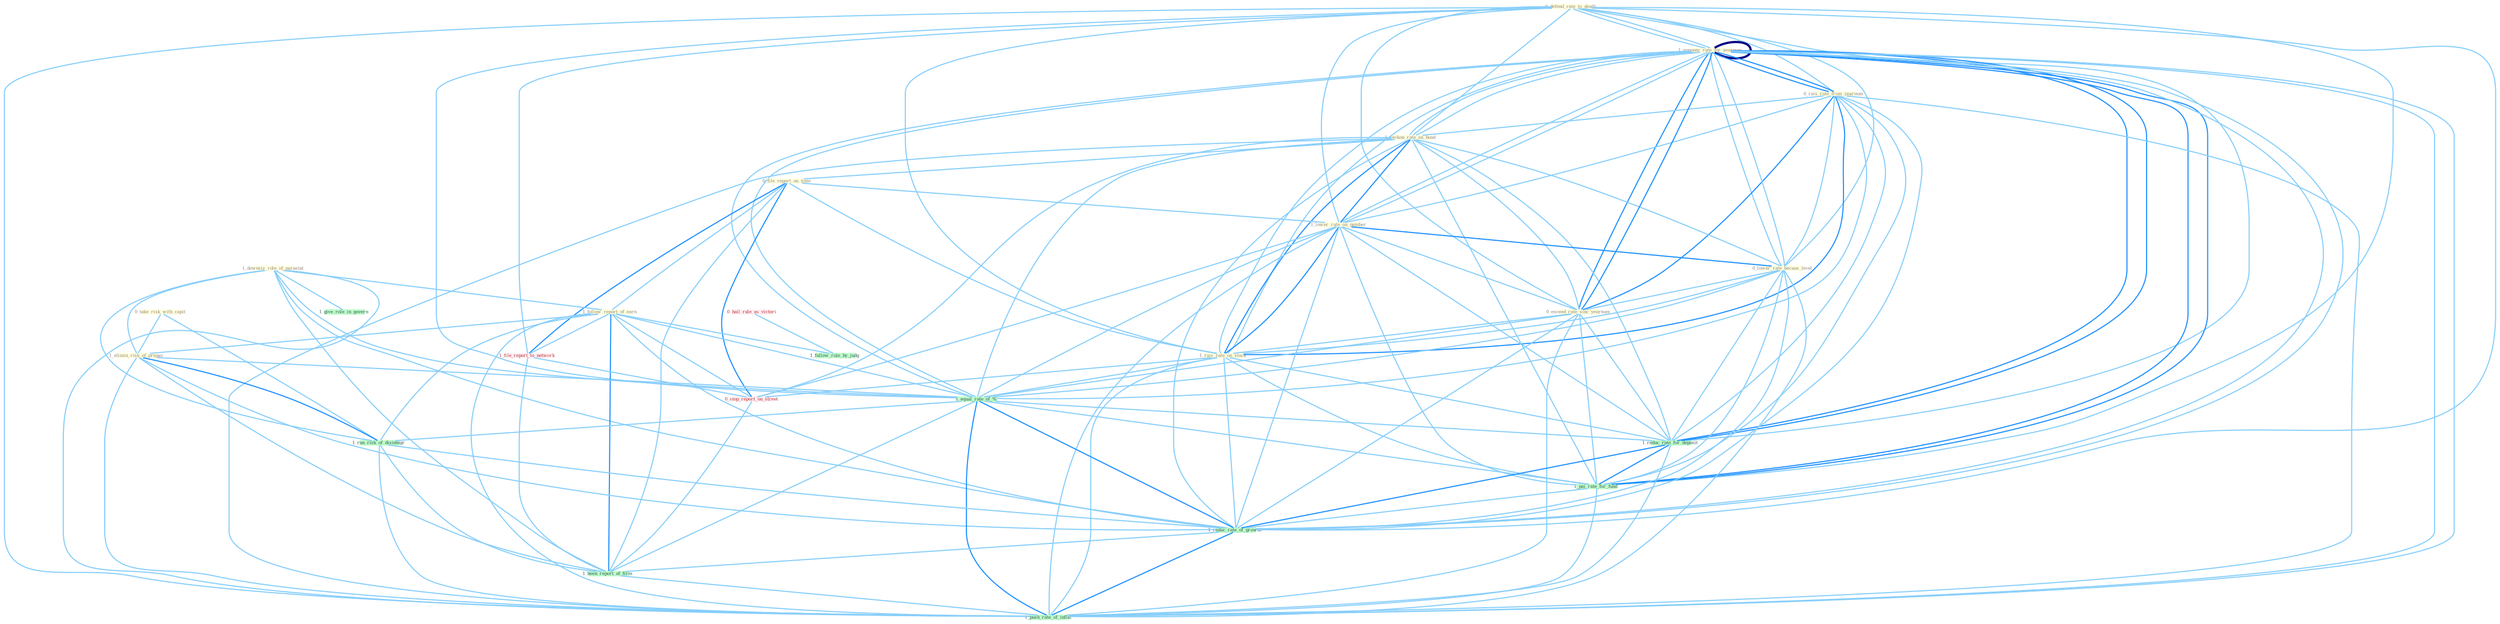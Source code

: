 Graph G{ 
    node
    [shape=polygon,style=filled,width=.5,height=.06,color="#BDFCC9",fixedsize=true,fontsize=4,
    fontcolor="#2f4f4f"];
    {node
    [color="#ffffe0", fontcolor="#8b7d6b"] "0_defend_rate_to_death " "1_announc_rate_for_yearnum " "0_rais_rate_from_yearnum " "1_reckon_rate_on_bond " "0_file_report_on_time " "1_lower_rate_on_number " "0_lower_rate_becaus_level " "0_exceed_rate_sinc_yearnum " "1_announc_rate_for_yearnum " "0_take_risk_with_capit " "1_downsiz_role_of_parastat " "1_follow_report_of_earn " "1_elimin_risk_of_prepay " "1_rais_rate_on_stock "}
{node [color="#fff0f5", fontcolor="#b22222"] "1_file_report_to_network " "0_stop_report_on_street " "0_hail_rule_as_victori "}
edge [color="#B0E2FF"];

	"0_defend_rate_to_death " -- "1_announc_rate_for_yearnum " [w="1", color="#87cefa" ];
	"0_defend_rate_to_death " -- "0_rais_rate_from_yearnum " [w="1", color="#87cefa" ];
	"0_defend_rate_to_death " -- "1_reckon_rate_on_bond " [w="1", color="#87cefa" ];
	"0_defend_rate_to_death " -- "1_lower_rate_on_number " [w="1", color="#87cefa" ];
	"0_defend_rate_to_death " -- "0_lower_rate_becaus_level " [w="1", color="#87cefa" ];
	"0_defend_rate_to_death " -- "0_exceed_rate_sinc_yearnum " [w="1", color="#87cefa" ];
	"0_defend_rate_to_death " -- "1_announc_rate_for_yearnum " [w="1", color="#87cefa" ];
	"0_defend_rate_to_death " -- "1_rais_rate_on_stock " [w="1", color="#87cefa" ];
	"0_defend_rate_to_death " -- "1_file_report_to_network " [w="1", color="#87cefa" ];
	"0_defend_rate_to_death " -- "1_equal_rate_of_% " [w="1", color="#87cefa" ];
	"0_defend_rate_to_death " -- "1_reduc_rate_for_deposit " [w="1", color="#87cefa" ];
	"0_defend_rate_to_death " -- "1_pai_rate_for_fund " [w="1", color="#87cefa" ];
	"0_defend_rate_to_death " -- "1_reduc_rate_of_growth " [w="1", color="#87cefa" ];
	"0_defend_rate_to_death " -- "1_push_rate_of_inflat " [w="1", color="#87cefa" ];
	"1_announc_rate_for_yearnum " -- "0_rais_rate_from_yearnum " [w="2", color="#1e90ff" , len=0.8];
	"1_announc_rate_for_yearnum " -- "1_reckon_rate_on_bond " [w="1", color="#87cefa" ];
	"1_announc_rate_for_yearnum " -- "1_lower_rate_on_number " [w="1", color="#87cefa" ];
	"1_announc_rate_for_yearnum " -- "0_lower_rate_becaus_level " [w="1", color="#87cefa" ];
	"1_announc_rate_for_yearnum " -- "0_exceed_rate_sinc_yearnum " [w="2", color="#1e90ff" , len=0.8];
	"1_announc_rate_for_yearnum " -- "1_announc_rate_for_yearnum " [w="4", style=bold, color="#000080", len=0.4];
	"1_announc_rate_for_yearnum " -- "1_rais_rate_on_stock " [w="1", color="#87cefa" ];
	"1_announc_rate_for_yearnum " -- "1_equal_rate_of_% " [w="1", color="#87cefa" ];
	"1_announc_rate_for_yearnum " -- "1_reduc_rate_for_deposit " [w="2", color="#1e90ff" , len=0.8];
	"1_announc_rate_for_yearnum " -- "1_pai_rate_for_fund " [w="2", color="#1e90ff" , len=0.8];
	"1_announc_rate_for_yearnum " -- "1_reduc_rate_of_growth " [w="1", color="#87cefa" ];
	"1_announc_rate_for_yearnum " -- "1_push_rate_of_inflat " [w="1", color="#87cefa" ];
	"0_rais_rate_from_yearnum " -- "1_reckon_rate_on_bond " [w="1", color="#87cefa" ];
	"0_rais_rate_from_yearnum " -- "1_lower_rate_on_number " [w="1", color="#87cefa" ];
	"0_rais_rate_from_yearnum " -- "0_lower_rate_becaus_level " [w="1", color="#87cefa" ];
	"0_rais_rate_from_yearnum " -- "0_exceed_rate_sinc_yearnum " [w="2", color="#1e90ff" , len=0.8];
	"0_rais_rate_from_yearnum " -- "1_announc_rate_for_yearnum " [w="2", color="#1e90ff" , len=0.8];
	"0_rais_rate_from_yearnum " -- "1_rais_rate_on_stock " [w="2", color="#1e90ff" , len=0.8];
	"0_rais_rate_from_yearnum " -- "1_equal_rate_of_% " [w="1", color="#87cefa" ];
	"0_rais_rate_from_yearnum " -- "1_reduc_rate_for_deposit " [w="1", color="#87cefa" ];
	"0_rais_rate_from_yearnum " -- "1_pai_rate_for_fund " [w="1", color="#87cefa" ];
	"0_rais_rate_from_yearnum " -- "1_reduc_rate_of_growth " [w="1", color="#87cefa" ];
	"0_rais_rate_from_yearnum " -- "1_push_rate_of_inflat " [w="1", color="#87cefa" ];
	"1_reckon_rate_on_bond " -- "0_file_report_on_time " [w="1", color="#87cefa" ];
	"1_reckon_rate_on_bond " -- "1_lower_rate_on_number " [w="2", color="#1e90ff" , len=0.8];
	"1_reckon_rate_on_bond " -- "0_lower_rate_becaus_level " [w="1", color="#87cefa" ];
	"1_reckon_rate_on_bond " -- "0_exceed_rate_sinc_yearnum " [w="1", color="#87cefa" ];
	"1_reckon_rate_on_bond " -- "1_announc_rate_for_yearnum " [w="1", color="#87cefa" ];
	"1_reckon_rate_on_bond " -- "1_rais_rate_on_stock " [w="2", color="#1e90ff" , len=0.8];
	"1_reckon_rate_on_bond " -- "1_equal_rate_of_% " [w="1", color="#87cefa" ];
	"1_reckon_rate_on_bond " -- "0_stop_report_on_street " [w="1", color="#87cefa" ];
	"1_reckon_rate_on_bond " -- "1_reduc_rate_for_deposit " [w="1", color="#87cefa" ];
	"1_reckon_rate_on_bond " -- "1_pai_rate_for_fund " [w="1", color="#87cefa" ];
	"1_reckon_rate_on_bond " -- "1_reduc_rate_of_growth " [w="1", color="#87cefa" ];
	"1_reckon_rate_on_bond " -- "1_push_rate_of_inflat " [w="1", color="#87cefa" ];
	"0_file_report_on_time " -- "1_lower_rate_on_number " [w="1", color="#87cefa" ];
	"0_file_report_on_time " -- "1_follow_report_of_earn " [w="1", color="#87cefa" ];
	"0_file_report_on_time " -- "1_rais_rate_on_stock " [w="1", color="#87cefa" ];
	"0_file_report_on_time " -- "1_file_report_to_network " [w="2", color="#1e90ff" , len=0.8];
	"0_file_report_on_time " -- "0_stop_report_on_street " [w="2", color="#1e90ff" , len=0.8];
	"0_file_report_on_time " -- "1_been_report_of_firm " [w="1", color="#87cefa" ];
	"1_lower_rate_on_number " -- "0_lower_rate_becaus_level " [w="2", color="#1e90ff" , len=0.8];
	"1_lower_rate_on_number " -- "0_exceed_rate_sinc_yearnum " [w="1", color="#87cefa" ];
	"1_lower_rate_on_number " -- "1_announc_rate_for_yearnum " [w="1", color="#87cefa" ];
	"1_lower_rate_on_number " -- "1_rais_rate_on_stock " [w="2", color="#1e90ff" , len=0.8];
	"1_lower_rate_on_number " -- "1_equal_rate_of_% " [w="1", color="#87cefa" ];
	"1_lower_rate_on_number " -- "0_stop_report_on_street " [w="1", color="#87cefa" ];
	"1_lower_rate_on_number " -- "1_reduc_rate_for_deposit " [w="1", color="#87cefa" ];
	"1_lower_rate_on_number " -- "1_pai_rate_for_fund " [w="1", color="#87cefa" ];
	"1_lower_rate_on_number " -- "1_reduc_rate_of_growth " [w="1", color="#87cefa" ];
	"1_lower_rate_on_number " -- "1_push_rate_of_inflat " [w="1", color="#87cefa" ];
	"0_lower_rate_becaus_level " -- "0_exceed_rate_sinc_yearnum " [w="1", color="#87cefa" ];
	"0_lower_rate_becaus_level " -- "1_announc_rate_for_yearnum " [w="1", color="#87cefa" ];
	"0_lower_rate_becaus_level " -- "1_rais_rate_on_stock " [w="1", color="#87cefa" ];
	"0_lower_rate_becaus_level " -- "1_equal_rate_of_% " [w="1", color="#87cefa" ];
	"0_lower_rate_becaus_level " -- "1_reduc_rate_for_deposit " [w="1", color="#87cefa" ];
	"0_lower_rate_becaus_level " -- "1_pai_rate_for_fund " [w="1", color="#87cefa" ];
	"0_lower_rate_becaus_level " -- "1_reduc_rate_of_growth " [w="1", color="#87cefa" ];
	"0_lower_rate_becaus_level " -- "1_push_rate_of_inflat " [w="1", color="#87cefa" ];
	"0_exceed_rate_sinc_yearnum " -- "1_announc_rate_for_yearnum " [w="2", color="#1e90ff" , len=0.8];
	"0_exceed_rate_sinc_yearnum " -- "1_rais_rate_on_stock " [w="1", color="#87cefa" ];
	"0_exceed_rate_sinc_yearnum " -- "1_equal_rate_of_% " [w="1", color="#87cefa" ];
	"0_exceed_rate_sinc_yearnum " -- "1_reduc_rate_for_deposit " [w="1", color="#87cefa" ];
	"0_exceed_rate_sinc_yearnum " -- "1_pai_rate_for_fund " [w="1", color="#87cefa" ];
	"0_exceed_rate_sinc_yearnum " -- "1_reduc_rate_of_growth " [w="1", color="#87cefa" ];
	"0_exceed_rate_sinc_yearnum " -- "1_push_rate_of_inflat " [w="1", color="#87cefa" ];
	"1_announc_rate_for_yearnum " -- "1_rais_rate_on_stock " [w="1", color="#87cefa" ];
	"1_announc_rate_for_yearnum " -- "1_equal_rate_of_% " [w="1", color="#87cefa" ];
	"1_announc_rate_for_yearnum " -- "1_reduc_rate_for_deposit " [w="2", color="#1e90ff" , len=0.8];
	"1_announc_rate_for_yearnum " -- "1_pai_rate_for_fund " [w="2", color="#1e90ff" , len=0.8];
	"1_announc_rate_for_yearnum " -- "1_reduc_rate_of_growth " [w="1", color="#87cefa" ];
	"1_announc_rate_for_yearnum " -- "1_push_rate_of_inflat " [w="1", color="#87cefa" ];
	"0_take_risk_with_capit " -- "1_elimin_risk_of_prepay " [w="1", color="#87cefa" ];
	"0_take_risk_with_capit " -- "1_run_risk_of_disintegr " [w="1", color="#87cefa" ];
	"1_downsiz_role_of_parastat " -- "1_follow_report_of_earn " [w="1", color="#87cefa" ];
	"1_downsiz_role_of_parastat " -- "1_elimin_risk_of_prepay " [w="1", color="#87cefa" ];
	"1_downsiz_role_of_parastat " -- "1_equal_rate_of_% " [w="1", color="#87cefa" ];
	"1_downsiz_role_of_parastat " -- "1_give_role_in_govern " [w="1", color="#87cefa" ];
	"1_downsiz_role_of_parastat " -- "1_run_risk_of_disintegr " [w="1", color="#87cefa" ];
	"1_downsiz_role_of_parastat " -- "1_reduc_rate_of_growth " [w="1", color="#87cefa" ];
	"1_downsiz_role_of_parastat " -- "1_been_report_of_firm " [w="1", color="#87cefa" ];
	"1_downsiz_role_of_parastat " -- "1_push_rate_of_inflat " [w="1", color="#87cefa" ];
	"1_follow_report_of_earn " -- "1_elimin_risk_of_prepay " [w="1", color="#87cefa" ];
	"1_follow_report_of_earn " -- "1_file_report_to_network " [w="1", color="#87cefa" ];
	"1_follow_report_of_earn " -- "1_equal_rate_of_% " [w="1", color="#87cefa" ];
	"1_follow_report_of_earn " -- "0_stop_report_on_street " [w="1", color="#87cefa" ];
	"1_follow_report_of_earn " -- "1_run_risk_of_disintegr " [w="1", color="#87cefa" ];
	"1_follow_report_of_earn " -- "1_follow_rule_by_judg " [w="1", color="#87cefa" ];
	"1_follow_report_of_earn " -- "1_reduc_rate_of_growth " [w="1", color="#87cefa" ];
	"1_follow_report_of_earn " -- "1_been_report_of_firm " [w="2", color="#1e90ff" , len=0.8];
	"1_follow_report_of_earn " -- "1_push_rate_of_inflat " [w="1", color="#87cefa" ];
	"1_elimin_risk_of_prepay " -- "1_equal_rate_of_% " [w="1", color="#87cefa" ];
	"1_elimin_risk_of_prepay " -- "1_run_risk_of_disintegr " [w="2", color="#1e90ff" , len=0.8];
	"1_elimin_risk_of_prepay " -- "1_reduc_rate_of_growth " [w="1", color="#87cefa" ];
	"1_elimin_risk_of_prepay " -- "1_been_report_of_firm " [w="1", color="#87cefa" ];
	"1_elimin_risk_of_prepay " -- "1_push_rate_of_inflat " [w="1", color="#87cefa" ];
	"1_rais_rate_on_stock " -- "1_equal_rate_of_% " [w="1", color="#87cefa" ];
	"1_rais_rate_on_stock " -- "0_stop_report_on_street " [w="1", color="#87cefa" ];
	"1_rais_rate_on_stock " -- "1_reduc_rate_for_deposit " [w="1", color="#87cefa" ];
	"1_rais_rate_on_stock " -- "1_pai_rate_for_fund " [w="1", color="#87cefa" ];
	"1_rais_rate_on_stock " -- "1_reduc_rate_of_growth " [w="1", color="#87cefa" ];
	"1_rais_rate_on_stock " -- "1_push_rate_of_inflat " [w="1", color="#87cefa" ];
	"1_file_report_to_network " -- "0_stop_report_on_street " [w="1", color="#87cefa" ];
	"1_file_report_to_network " -- "1_been_report_of_firm " [w="1", color="#87cefa" ];
	"1_equal_rate_of_% " -- "1_reduc_rate_for_deposit " [w="1", color="#87cefa" ];
	"1_equal_rate_of_% " -- "1_pai_rate_for_fund " [w="1", color="#87cefa" ];
	"1_equal_rate_of_% " -- "1_run_risk_of_disintegr " [w="1", color="#87cefa" ];
	"1_equal_rate_of_% " -- "1_reduc_rate_of_growth " [w="2", color="#1e90ff" , len=0.8];
	"1_equal_rate_of_% " -- "1_been_report_of_firm " [w="1", color="#87cefa" ];
	"1_equal_rate_of_% " -- "1_push_rate_of_inflat " [w="2", color="#1e90ff" , len=0.8];
	"0_stop_report_on_street " -- "1_been_report_of_firm " [w="1", color="#87cefa" ];
	"1_reduc_rate_for_deposit " -- "1_pai_rate_for_fund " [w="2", color="#1e90ff" , len=0.8];
	"1_reduc_rate_for_deposit " -- "1_reduc_rate_of_growth " [w="2", color="#1e90ff" , len=0.8];
	"1_reduc_rate_for_deposit " -- "1_push_rate_of_inflat " [w="1", color="#87cefa" ];
	"1_pai_rate_for_fund " -- "1_reduc_rate_of_growth " [w="1", color="#87cefa" ];
	"1_pai_rate_for_fund " -- "1_push_rate_of_inflat " [w="1", color="#87cefa" ];
	"0_hail_rule_as_victori " -- "1_follow_rule_by_judg " [w="1", color="#87cefa" ];
	"1_run_risk_of_disintegr " -- "1_reduc_rate_of_growth " [w="1", color="#87cefa" ];
	"1_run_risk_of_disintegr " -- "1_been_report_of_firm " [w="1", color="#87cefa" ];
	"1_run_risk_of_disintegr " -- "1_push_rate_of_inflat " [w="1", color="#87cefa" ];
	"1_reduc_rate_of_growth " -- "1_been_report_of_firm " [w="1", color="#87cefa" ];
	"1_reduc_rate_of_growth " -- "1_push_rate_of_inflat " [w="2", color="#1e90ff" , len=0.8];
	"1_been_report_of_firm " -- "1_push_rate_of_inflat " [w="1", color="#87cefa" ];
}
